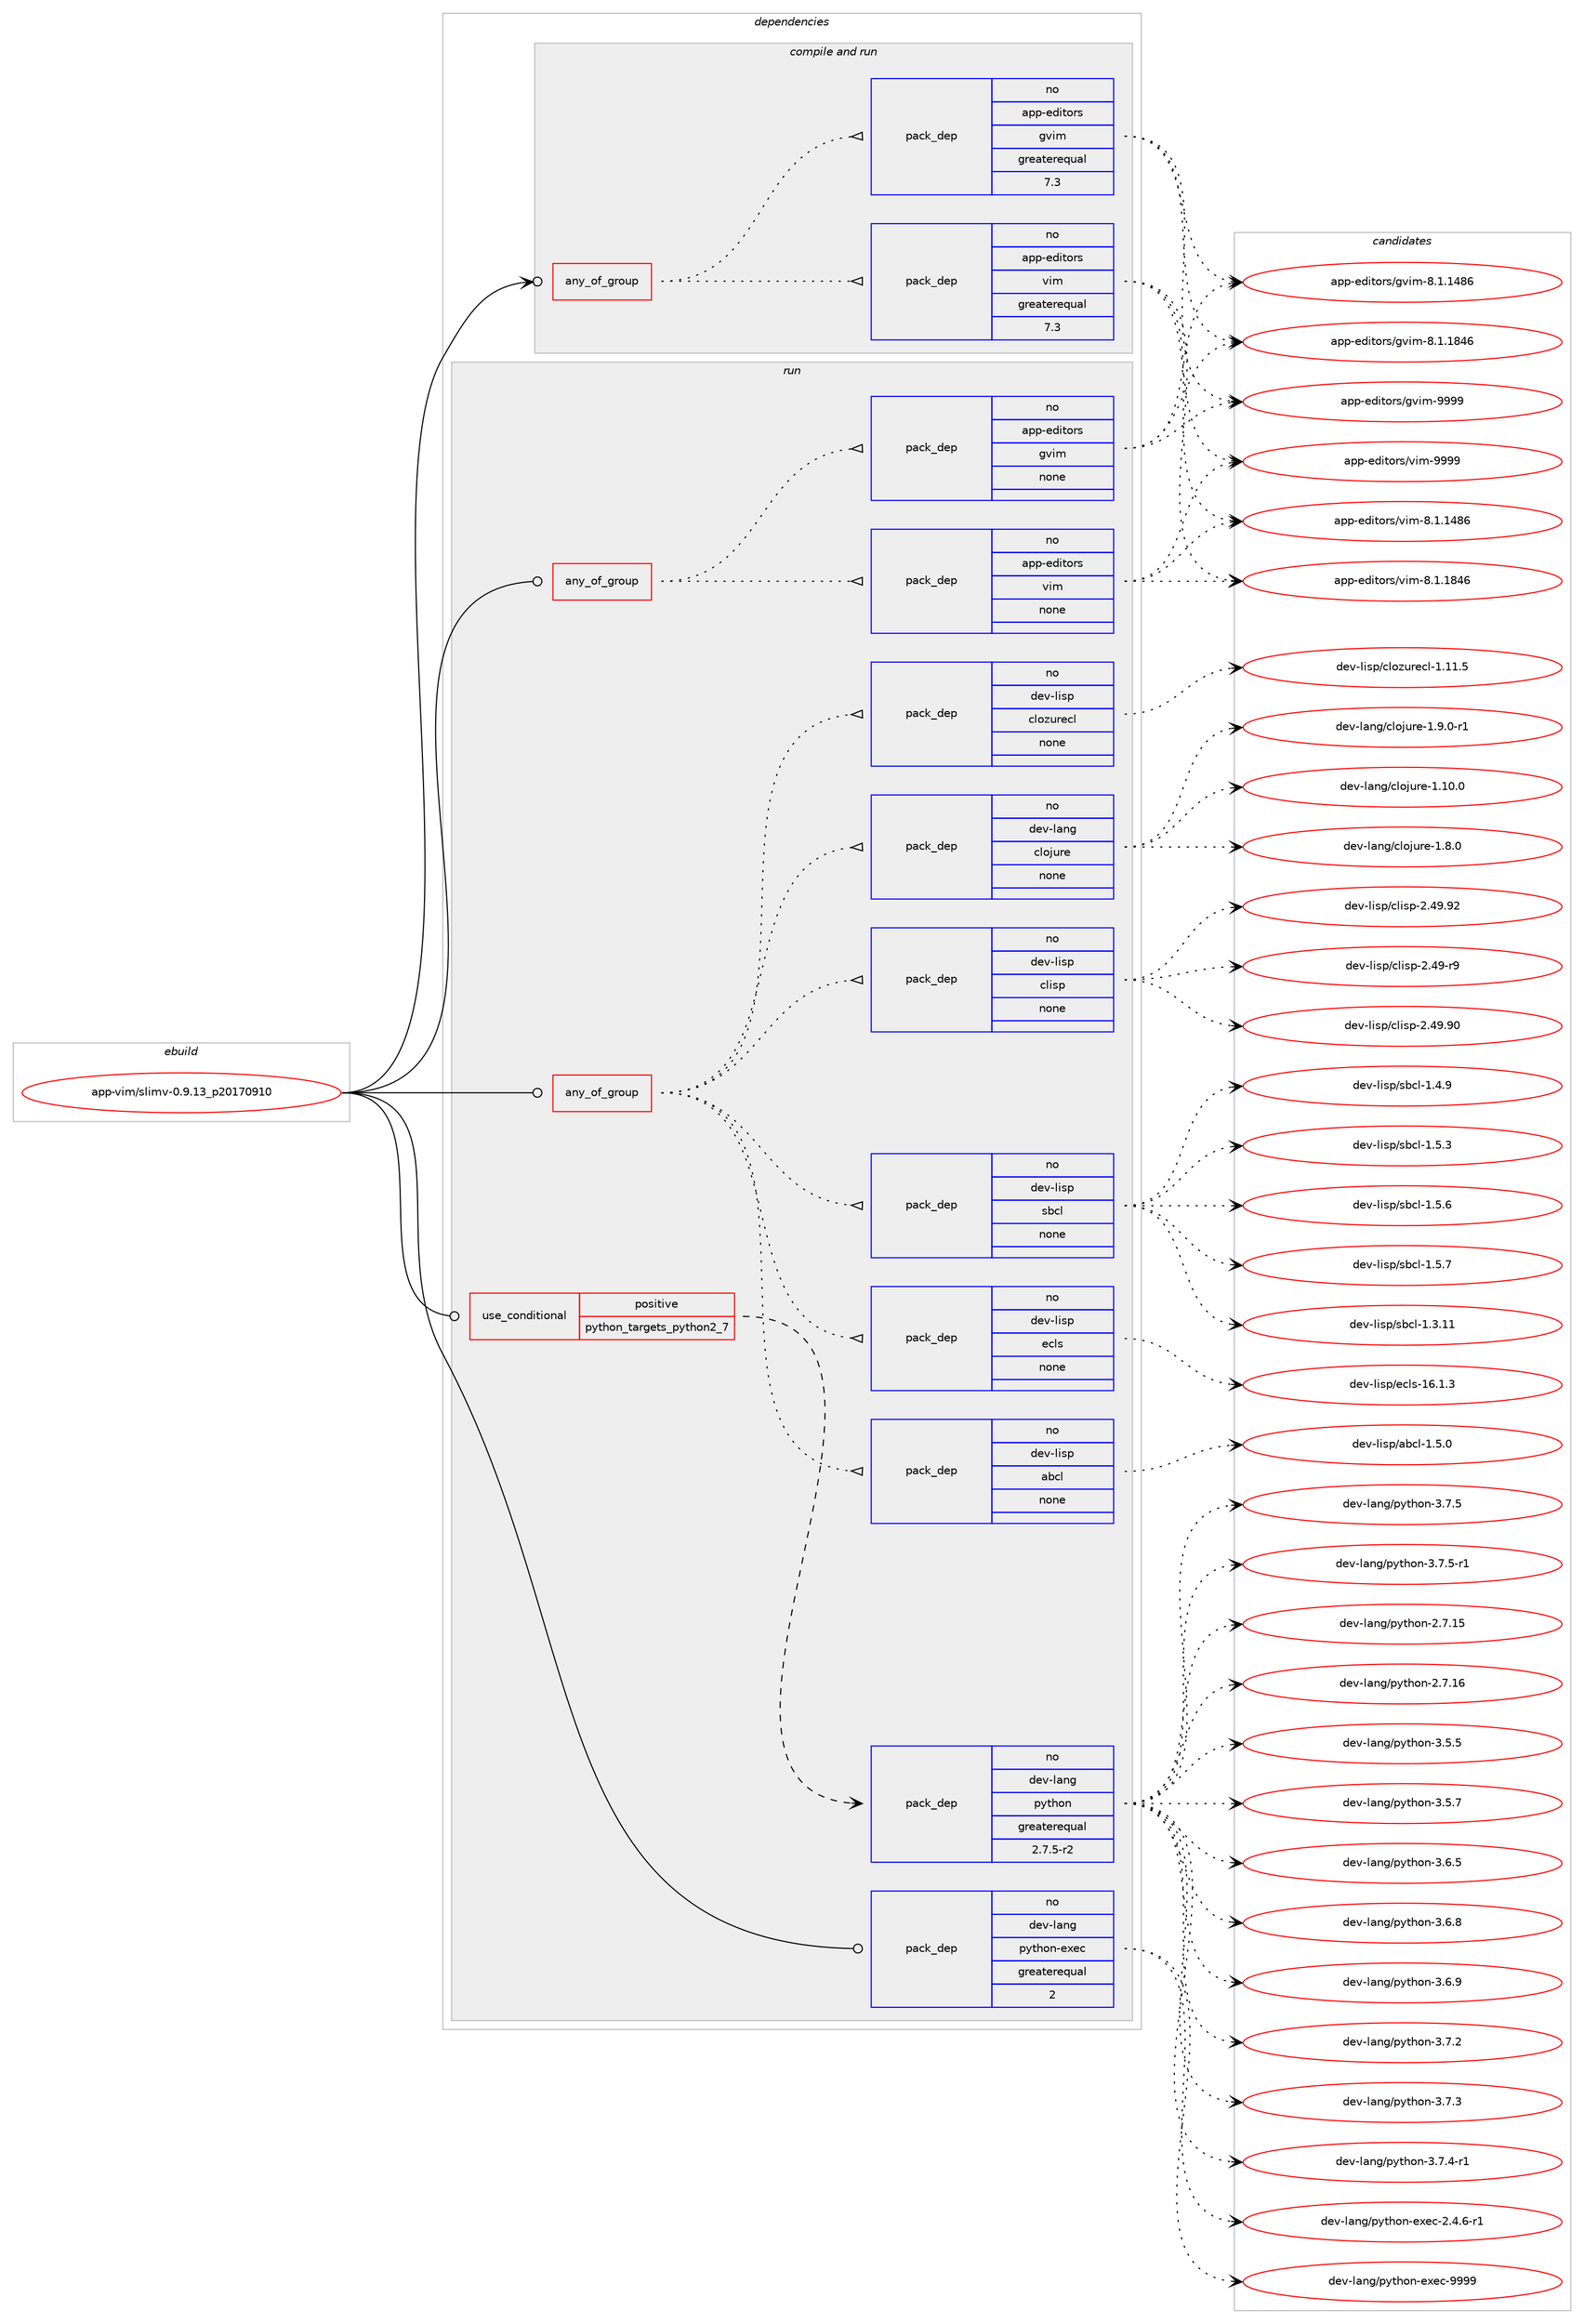 digraph prolog {

# *************
# Graph options
# *************

newrank=true;
concentrate=true;
compound=true;
graph [rankdir=LR,fontname=Helvetica,fontsize=10,ranksep=1.5];#, ranksep=2.5, nodesep=0.2];
edge  [arrowhead=vee];
node  [fontname=Helvetica,fontsize=10];

# **********
# The ebuild
# **********

subgraph cluster_leftcol {
color=gray;
rank=same;
label=<<i>ebuild</i>>;
id [label="app-vim/slimv-0.9.13_p20170910", color=red, width=4, href="../app-vim/slimv-0.9.13_p20170910.svg"];
}

# ****************
# The dependencies
# ****************

subgraph cluster_midcol {
color=gray;
label=<<i>dependencies</i>>;
subgraph cluster_compile {
fillcolor="#eeeeee";
style=filled;
label=<<i>compile</i>>;
}
subgraph cluster_compileandrun {
fillcolor="#eeeeee";
style=filled;
label=<<i>compile and run</i>>;
subgraph any9146 {
dependency514236 [label=<<TABLE BORDER="0" CELLBORDER="1" CELLSPACING="0" CELLPADDING="4"><TR><TD CELLPADDING="10">any_of_group</TD></TR></TABLE>>, shape=none, color=red];subgraph pack382539 {
dependency514237 [label=<<TABLE BORDER="0" CELLBORDER="1" CELLSPACING="0" CELLPADDING="4" WIDTH="220"><TR><TD ROWSPAN="6" CELLPADDING="30">pack_dep</TD></TR><TR><TD WIDTH="110">no</TD></TR><TR><TD>app-editors</TD></TR><TR><TD>vim</TD></TR><TR><TD>greaterequal</TD></TR><TR><TD>7.3</TD></TR></TABLE>>, shape=none, color=blue];
}
dependency514236:e -> dependency514237:w [weight=20,style="dotted",arrowhead="oinv"];
subgraph pack382540 {
dependency514238 [label=<<TABLE BORDER="0" CELLBORDER="1" CELLSPACING="0" CELLPADDING="4" WIDTH="220"><TR><TD ROWSPAN="6" CELLPADDING="30">pack_dep</TD></TR><TR><TD WIDTH="110">no</TD></TR><TR><TD>app-editors</TD></TR><TR><TD>gvim</TD></TR><TR><TD>greaterequal</TD></TR><TR><TD>7.3</TD></TR></TABLE>>, shape=none, color=blue];
}
dependency514236:e -> dependency514238:w [weight=20,style="dotted",arrowhead="oinv"];
}
id:e -> dependency514236:w [weight=20,style="solid",arrowhead="odotvee"];
}
subgraph cluster_run {
fillcolor="#eeeeee";
style=filled;
label=<<i>run</i>>;
subgraph any9147 {
dependency514239 [label=<<TABLE BORDER="0" CELLBORDER="1" CELLSPACING="0" CELLPADDING="4"><TR><TD CELLPADDING="10">any_of_group</TD></TR></TABLE>>, shape=none, color=red];subgraph pack382541 {
dependency514240 [label=<<TABLE BORDER="0" CELLBORDER="1" CELLSPACING="0" CELLPADDING="4" WIDTH="220"><TR><TD ROWSPAN="6" CELLPADDING="30">pack_dep</TD></TR><TR><TD WIDTH="110">no</TD></TR><TR><TD>app-editors</TD></TR><TR><TD>vim</TD></TR><TR><TD>none</TD></TR><TR><TD></TD></TR></TABLE>>, shape=none, color=blue];
}
dependency514239:e -> dependency514240:w [weight=20,style="dotted",arrowhead="oinv"];
subgraph pack382542 {
dependency514241 [label=<<TABLE BORDER="0" CELLBORDER="1" CELLSPACING="0" CELLPADDING="4" WIDTH="220"><TR><TD ROWSPAN="6" CELLPADDING="30">pack_dep</TD></TR><TR><TD WIDTH="110">no</TD></TR><TR><TD>app-editors</TD></TR><TR><TD>gvim</TD></TR><TR><TD>none</TD></TR><TR><TD></TD></TR></TABLE>>, shape=none, color=blue];
}
dependency514239:e -> dependency514241:w [weight=20,style="dotted",arrowhead="oinv"];
}
id:e -> dependency514239:w [weight=20,style="solid",arrowhead="odot"];
subgraph any9148 {
dependency514242 [label=<<TABLE BORDER="0" CELLBORDER="1" CELLSPACING="0" CELLPADDING="4"><TR><TD CELLPADDING="10">any_of_group</TD></TR></TABLE>>, shape=none, color=red];subgraph pack382543 {
dependency514243 [label=<<TABLE BORDER="0" CELLBORDER="1" CELLSPACING="0" CELLPADDING="4" WIDTH="220"><TR><TD ROWSPAN="6" CELLPADDING="30">pack_dep</TD></TR><TR><TD WIDTH="110">no</TD></TR><TR><TD>dev-lisp</TD></TR><TR><TD>abcl</TD></TR><TR><TD>none</TD></TR><TR><TD></TD></TR></TABLE>>, shape=none, color=blue];
}
dependency514242:e -> dependency514243:w [weight=20,style="dotted",arrowhead="oinv"];
subgraph pack382544 {
dependency514244 [label=<<TABLE BORDER="0" CELLBORDER="1" CELLSPACING="0" CELLPADDING="4" WIDTH="220"><TR><TD ROWSPAN="6" CELLPADDING="30">pack_dep</TD></TR><TR><TD WIDTH="110">no</TD></TR><TR><TD>dev-lisp</TD></TR><TR><TD>ecls</TD></TR><TR><TD>none</TD></TR><TR><TD></TD></TR></TABLE>>, shape=none, color=blue];
}
dependency514242:e -> dependency514244:w [weight=20,style="dotted",arrowhead="oinv"];
subgraph pack382545 {
dependency514245 [label=<<TABLE BORDER="0" CELLBORDER="1" CELLSPACING="0" CELLPADDING="4" WIDTH="220"><TR><TD ROWSPAN="6" CELLPADDING="30">pack_dep</TD></TR><TR><TD WIDTH="110">no</TD></TR><TR><TD>dev-lisp</TD></TR><TR><TD>sbcl</TD></TR><TR><TD>none</TD></TR><TR><TD></TD></TR></TABLE>>, shape=none, color=blue];
}
dependency514242:e -> dependency514245:w [weight=20,style="dotted",arrowhead="oinv"];
subgraph pack382546 {
dependency514246 [label=<<TABLE BORDER="0" CELLBORDER="1" CELLSPACING="0" CELLPADDING="4" WIDTH="220"><TR><TD ROWSPAN="6" CELLPADDING="30">pack_dep</TD></TR><TR><TD WIDTH="110">no</TD></TR><TR><TD>dev-lisp</TD></TR><TR><TD>clisp</TD></TR><TR><TD>none</TD></TR><TR><TD></TD></TR></TABLE>>, shape=none, color=blue];
}
dependency514242:e -> dependency514246:w [weight=20,style="dotted",arrowhead="oinv"];
subgraph pack382547 {
dependency514247 [label=<<TABLE BORDER="0" CELLBORDER="1" CELLSPACING="0" CELLPADDING="4" WIDTH="220"><TR><TD ROWSPAN="6" CELLPADDING="30">pack_dep</TD></TR><TR><TD WIDTH="110">no</TD></TR><TR><TD>dev-lang</TD></TR><TR><TD>clojure</TD></TR><TR><TD>none</TD></TR><TR><TD></TD></TR></TABLE>>, shape=none, color=blue];
}
dependency514242:e -> dependency514247:w [weight=20,style="dotted",arrowhead="oinv"];
subgraph pack382548 {
dependency514248 [label=<<TABLE BORDER="0" CELLBORDER="1" CELLSPACING="0" CELLPADDING="4" WIDTH="220"><TR><TD ROWSPAN="6" CELLPADDING="30">pack_dep</TD></TR><TR><TD WIDTH="110">no</TD></TR><TR><TD>dev-lisp</TD></TR><TR><TD>clozurecl</TD></TR><TR><TD>none</TD></TR><TR><TD></TD></TR></TABLE>>, shape=none, color=blue];
}
dependency514242:e -> dependency514248:w [weight=20,style="dotted",arrowhead="oinv"];
}
id:e -> dependency514242:w [weight=20,style="solid",arrowhead="odot"];
subgraph cond122223 {
dependency514249 [label=<<TABLE BORDER="0" CELLBORDER="1" CELLSPACING="0" CELLPADDING="4"><TR><TD ROWSPAN="3" CELLPADDING="10">use_conditional</TD></TR><TR><TD>positive</TD></TR><TR><TD>python_targets_python2_7</TD></TR></TABLE>>, shape=none, color=red];
subgraph pack382549 {
dependency514250 [label=<<TABLE BORDER="0" CELLBORDER="1" CELLSPACING="0" CELLPADDING="4" WIDTH="220"><TR><TD ROWSPAN="6" CELLPADDING="30">pack_dep</TD></TR><TR><TD WIDTH="110">no</TD></TR><TR><TD>dev-lang</TD></TR><TR><TD>python</TD></TR><TR><TD>greaterequal</TD></TR><TR><TD>2.7.5-r2</TD></TR></TABLE>>, shape=none, color=blue];
}
dependency514249:e -> dependency514250:w [weight=20,style="dashed",arrowhead="vee"];
}
id:e -> dependency514249:w [weight=20,style="solid",arrowhead="odot"];
subgraph pack382550 {
dependency514251 [label=<<TABLE BORDER="0" CELLBORDER="1" CELLSPACING="0" CELLPADDING="4" WIDTH="220"><TR><TD ROWSPAN="6" CELLPADDING="30">pack_dep</TD></TR><TR><TD WIDTH="110">no</TD></TR><TR><TD>dev-lang</TD></TR><TR><TD>python-exec</TD></TR><TR><TD>greaterequal</TD></TR><TR><TD>2</TD></TR></TABLE>>, shape=none, color=blue];
}
id:e -> dependency514251:w [weight=20,style="solid",arrowhead="odot"];
}
}

# **************
# The candidates
# **************

subgraph cluster_choices {
rank=same;
color=gray;
label=<<i>candidates</i>>;

subgraph choice382539 {
color=black;
nodesep=1;
choice971121124510110010511611111411547118105109455646494649525654 [label="app-editors/vim-8.1.1486", color=red, width=4,href="../app-editors/vim-8.1.1486.svg"];
choice971121124510110010511611111411547118105109455646494649565254 [label="app-editors/vim-8.1.1846", color=red, width=4,href="../app-editors/vim-8.1.1846.svg"];
choice9711211245101100105116111114115471181051094557575757 [label="app-editors/vim-9999", color=red, width=4,href="../app-editors/vim-9999.svg"];
dependency514237:e -> choice971121124510110010511611111411547118105109455646494649525654:w [style=dotted,weight="100"];
dependency514237:e -> choice971121124510110010511611111411547118105109455646494649565254:w [style=dotted,weight="100"];
dependency514237:e -> choice9711211245101100105116111114115471181051094557575757:w [style=dotted,weight="100"];
}
subgraph choice382540 {
color=black;
nodesep=1;
choice971121124510110010511611111411547103118105109455646494649525654 [label="app-editors/gvim-8.1.1486", color=red, width=4,href="../app-editors/gvim-8.1.1486.svg"];
choice971121124510110010511611111411547103118105109455646494649565254 [label="app-editors/gvim-8.1.1846", color=red, width=4,href="../app-editors/gvim-8.1.1846.svg"];
choice9711211245101100105116111114115471031181051094557575757 [label="app-editors/gvim-9999", color=red, width=4,href="../app-editors/gvim-9999.svg"];
dependency514238:e -> choice971121124510110010511611111411547103118105109455646494649525654:w [style=dotted,weight="100"];
dependency514238:e -> choice971121124510110010511611111411547103118105109455646494649565254:w [style=dotted,weight="100"];
dependency514238:e -> choice9711211245101100105116111114115471031181051094557575757:w [style=dotted,weight="100"];
}
subgraph choice382541 {
color=black;
nodesep=1;
choice971121124510110010511611111411547118105109455646494649525654 [label="app-editors/vim-8.1.1486", color=red, width=4,href="../app-editors/vim-8.1.1486.svg"];
choice971121124510110010511611111411547118105109455646494649565254 [label="app-editors/vim-8.1.1846", color=red, width=4,href="../app-editors/vim-8.1.1846.svg"];
choice9711211245101100105116111114115471181051094557575757 [label="app-editors/vim-9999", color=red, width=4,href="../app-editors/vim-9999.svg"];
dependency514240:e -> choice971121124510110010511611111411547118105109455646494649525654:w [style=dotted,weight="100"];
dependency514240:e -> choice971121124510110010511611111411547118105109455646494649565254:w [style=dotted,weight="100"];
dependency514240:e -> choice9711211245101100105116111114115471181051094557575757:w [style=dotted,weight="100"];
}
subgraph choice382542 {
color=black;
nodesep=1;
choice971121124510110010511611111411547103118105109455646494649525654 [label="app-editors/gvim-8.1.1486", color=red, width=4,href="../app-editors/gvim-8.1.1486.svg"];
choice971121124510110010511611111411547103118105109455646494649565254 [label="app-editors/gvim-8.1.1846", color=red, width=4,href="../app-editors/gvim-8.1.1846.svg"];
choice9711211245101100105116111114115471031181051094557575757 [label="app-editors/gvim-9999", color=red, width=4,href="../app-editors/gvim-9999.svg"];
dependency514241:e -> choice971121124510110010511611111411547103118105109455646494649525654:w [style=dotted,weight="100"];
dependency514241:e -> choice971121124510110010511611111411547103118105109455646494649565254:w [style=dotted,weight="100"];
dependency514241:e -> choice9711211245101100105116111114115471031181051094557575757:w [style=dotted,weight="100"];
}
subgraph choice382543 {
color=black;
nodesep=1;
choice1001011184510810511511247979899108454946534648 [label="dev-lisp/abcl-1.5.0", color=red, width=4,href="../dev-lisp/abcl-1.5.0.svg"];
dependency514243:e -> choice1001011184510810511511247979899108454946534648:w [style=dotted,weight="100"];
}
subgraph choice382544 {
color=black;
nodesep=1;
choice10010111845108105115112471019910811545495446494651 [label="dev-lisp/ecls-16.1.3", color=red, width=4,href="../dev-lisp/ecls-16.1.3.svg"];
dependency514244:e -> choice10010111845108105115112471019910811545495446494651:w [style=dotted,weight="100"];
}
subgraph choice382545 {
color=black;
nodesep=1;
choice1001011184510810511511247115989910845494651464949 [label="dev-lisp/sbcl-1.3.11", color=red, width=4,href="../dev-lisp/sbcl-1.3.11.svg"];
choice10010111845108105115112471159899108454946524657 [label="dev-lisp/sbcl-1.4.9", color=red, width=4,href="../dev-lisp/sbcl-1.4.9.svg"];
choice10010111845108105115112471159899108454946534651 [label="dev-lisp/sbcl-1.5.3", color=red, width=4,href="../dev-lisp/sbcl-1.5.3.svg"];
choice10010111845108105115112471159899108454946534654 [label="dev-lisp/sbcl-1.5.6", color=red, width=4,href="../dev-lisp/sbcl-1.5.6.svg"];
choice10010111845108105115112471159899108454946534655 [label="dev-lisp/sbcl-1.5.7", color=red, width=4,href="../dev-lisp/sbcl-1.5.7.svg"];
dependency514245:e -> choice1001011184510810511511247115989910845494651464949:w [style=dotted,weight="100"];
dependency514245:e -> choice10010111845108105115112471159899108454946524657:w [style=dotted,weight="100"];
dependency514245:e -> choice10010111845108105115112471159899108454946534651:w [style=dotted,weight="100"];
dependency514245:e -> choice10010111845108105115112471159899108454946534654:w [style=dotted,weight="100"];
dependency514245:e -> choice10010111845108105115112471159899108454946534655:w [style=dotted,weight="100"];
}
subgraph choice382546 {
color=black;
nodesep=1;
choice10010111845108105115112479910810511511245504652574511457 [label="dev-lisp/clisp-2.49-r9", color=red, width=4,href="../dev-lisp/clisp-2.49-r9.svg"];
choice1001011184510810511511247991081051151124550465257465748 [label="dev-lisp/clisp-2.49.90", color=red, width=4,href="../dev-lisp/clisp-2.49.90.svg"];
choice1001011184510810511511247991081051151124550465257465750 [label="dev-lisp/clisp-2.49.92", color=red, width=4,href="../dev-lisp/clisp-2.49.92.svg"];
dependency514246:e -> choice10010111845108105115112479910810511511245504652574511457:w [style=dotted,weight="100"];
dependency514246:e -> choice1001011184510810511511247991081051151124550465257465748:w [style=dotted,weight="100"];
dependency514246:e -> choice1001011184510810511511247991081051151124550465257465750:w [style=dotted,weight="100"];
}
subgraph choice382547 {
color=black;
nodesep=1;
choice1001011184510897110103479910811110611711410145494649484648 [label="dev-lang/clojure-1.10.0", color=red, width=4,href="../dev-lang/clojure-1.10.0.svg"];
choice10010111845108971101034799108111106117114101454946564648 [label="dev-lang/clojure-1.8.0", color=red, width=4,href="../dev-lang/clojure-1.8.0.svg"];
choice100101118451089711010347991081111061171141014549465746484511449 [label="dev-lang/clojure-1.9.0-r1", color=red, width=4,href="../dev-lang/clojure-1.9.0-r1.svg"];
dependency514247:e -> choice1001011184510897110103479910811110611711410145494649484648:w [style=dotted,weight="100"];
dependency514247:e -> choice10010111845108971101034799108111106117114101454946564648:w [style=dotted,weight="100"];
dependency514247:e -> choice100101118451089711010347991081111061171141014549465746484511449:w [style=dotted,weight="100"];
}
subgraph choice382548 {
color=black;
nodesep=1;
choice1001011184510810511511247991081111221171141019910845494649494653 [label="dev-lisp/clozurecl-1.11.5", color=red, width=4,href="../dev-lisp/clozurecl-1.11.5.svg"];
dependency514248:e -> choice1001011184510810511511247991081111221171141019910845494649494653:w [style=dotted,weight="100"];
}
subgraph choice382549 {
color=black;
nodesep=1;
choice10010111845108971101034711212111610411111045504655464953 [label="dev-lang/python-2.7.15", color=red, width=4,href="../dev-lang/python-2.7.15.svg"];
choice10010111845108971101034711212111610411111045504655464954 [label="dev-lang/python-2.7.16", color=red, width=4,href="../dev-lang/python-2.7.16.svg"];
choice100101118451089711010347112121116104111110455146534653 [label="dev-lang/python-3.5.5", color=red, width=4,href="../dev-lang/python-3.5.5.svg"];
choice100101118451089711010347112121116104111110455146534655 [label="dev-lang/python-3.5.7", color=red, width=4,href="../dev-lang/python-3.5.7.svg"];
choice100101118451089711010347112121116104111110455146544653 [label="dev-lang/python-3.6.5", color=red, width=4,href="../dev-lang/python-3.6.5.svg"];
choice100101118451089711010347112121116104111110455146544656 [label="dev-lang/python-3.6.8", color=red, width=4,href="../dev-lang/python-3.6.8.svg"];
choice100101118451089711010347112121116104111110455146544657 [label="dev-lang/python-3.6.9", color=red, width=4,href="../dev-lang/python-3.6.9.svg"];
choice100101118451089711010347112121116104111110455146554650 [label="dev-lang/python-3.7.2", color=red, width=4,href="../dev-lang/python-3.7.2.svg"];
choice100101118451089711010347112121116104111110455146554651 [label="dev-lang/python-3.7.3", color=red, width=4,href="../dev-lang/python-3.7.3.svg"];
choice1001011184510897110103471121211161041111104551465546524511449 [label="dev-lang/python-3.7.4-r1", color=red, width=4,href="../dev-lang/python-3.7.4-r1.svg"];
choice100101118451089711010347112121116104111110455146554653 [label="dev-lang/python-3.7.5", color=red, width=4,href="../dev-lang/python-3.7.5.svg"];
choice1001011184510897110103471121211161041111104551465546534511449 [label="dev-lang/python-3.7.5-r1", color=red, width=4,href="../dev-lang/python-3.7.5-r1.svg"];
dependency514250:e -> choice10010111845108971101034711212111610411111045504655464953:w [style=dotted,weight="100"];
dependency514250:e -> choice10010111845108971101034711212111610411111045504655464954:w [style=dotted,weight="100"];
dependency514250:e -> choice100101118451089711010347112121116104111110455146534653:w [style=dotted,weight="100"];
dependency514250:e -> choice100101118451089711010347112121116104111110455146534655:w [style=dotted,weight="100"];
dependency514250:e -> choice100101118451089711010347112121116104111110455146544653:w [style=dotted,weight="100"];
dependency514250:e -> choice100101118451089711010347112121116104111110455146544656:w [style=dotted,weight="100"];
dependency514250:e -> choice100101118451089711010347112121116104111110455146544657:w [style=dotted,weight="100"];
dependency514250:e -> choice100101118451089711010347112121116104111110455146554650:w [style=dotted,weight="100"];
dependency514250:e -> choice100101118451089711010347112121116104111110455146554651:w [style=dotted,weight="100"];
dependency514250:e -> choice1001011184510897110103471121211161041111104551465546524511449:w [style=dotted,weight="100"];
dependency514250:e -> choice100101118451089711010347112121116104111110455146554653:w [style=dotted,weight="100"];
dependency514250:e -> choice1001011184510897110103471121211161041111104551465546534511449:w [style=dotted,weight="100"];
}
subgraph choice382550 {
color=black;
nodesep=1;
choice10010111845108971101034711212111610411111045101120101994550465246544511449 [label="dev-lang/python-exec-2.4.6-r1", color=red, width=4,href="../dev-lang/python-exec-2.4.6-r1.svg"];
choice10010111845108971101034711212111610411111045101120101994557575757 [label="dev-lang/python-exec-9999", color=red, width=4,href="../dev-lang/python-exec-9999.svg"];
dependency514251:e -> choice10010111845108971101034711212111610411111045101120101994550465246544511449:w [style=dotted,weight="100"];
dependency514251:e -> choice10010111845108971101034711212111610411111045101120101994557575757:w [style=dotted,weight="100"];
}
}

}
